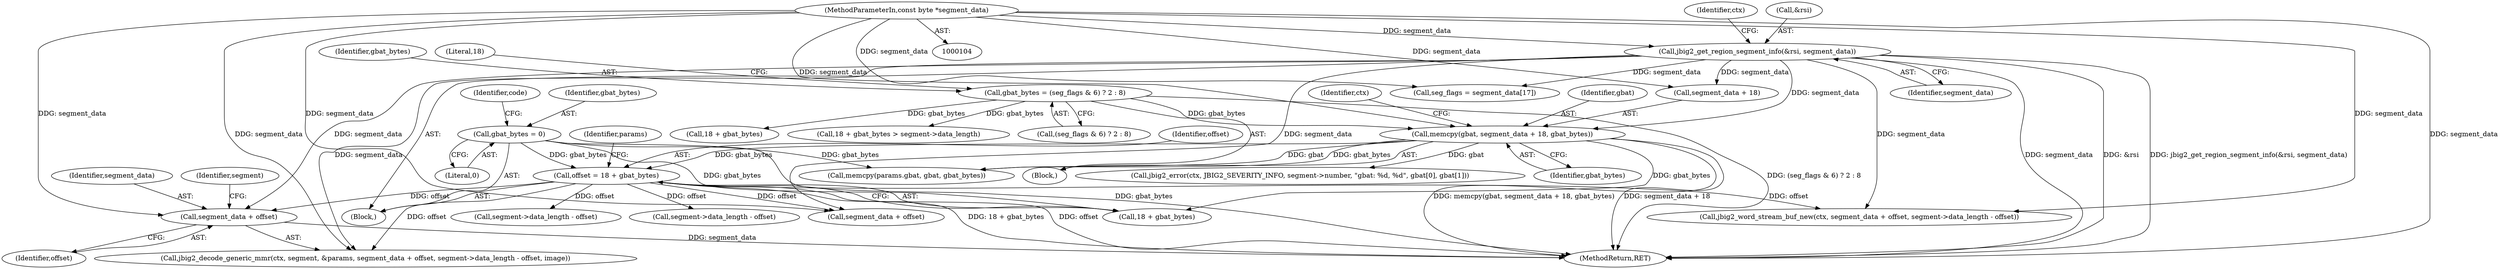 digraph "0_ghostscript_e698d5c11d27212aa1098bc5b1673a3378563092_0@pointer" {
"1000343" [label="(Call,segment_data + offset)"];
"1000152" [label="(Call,jbig2_get_region_segment_info(&rsi, segment_data))"];
"1000107" [label="(MethodParameterIn,const byte *segment_data)"];
"1000255" [label="(Call,offset = 18 + gbat_bytes)"];
"1000114" [label="(Call,gbat_bytes = 0)"];
"1000236" [label="(Call,memcpy(gbat, segment_data + 18, gbat_bytes))"];
"1000212" [label="(Call,gbat_bytes = (seg_flags & 6) ? 2 : 8)"];
"1000391" [label="(Call,segment_data + offset)"];
"1000155" [label="(Identifier,segment_data)"];
"1000120" [label="(Identifier,code)"];
"1000344" [label="(Identifier,segment_data)"];
"1000348" [label="(Identifier,segment)"];
"1000257" [label="(Call,18 + gbat_bytes)"];
"1000178" [label="(Call,seg_flags = segment_data[17])"];
"1000223" [label="(Literal,18)"];
"1000255" [label="(Call,offset = 18 + gbat_bytes)"];
"1000157" [label="(Identifier,ctx)"];
"1000108" [label="(Block,)"];
"1000262" [label="(Identifier,params)"];
"1000213" [label="(Identifier,gbat_bytes)"];
"1000116" [label="(Literal,0)"];
"1000243" [label="(Identifier,ctx)"];
"1000237" [label="(Identifier,gbat)"];
"1000389" [label="(Call,jbig2_word_stream_buf_new(ctx, segment_data + offset, segment->data_length - offset))"];
"1000222" [label="(Call,18 + gbat_bytes)"];
"1000242" [label="(Call,jbig2_error(ctx, JBIG2_SEVERITY_INFO, segment->number, \"gbat: %d, %d\", gbat[0], gbat[1]))"];
"1000153" [label="(Call,&rsi)"];
"1000221" [label="(Call,18 + gbat_bytes > segment->data_length)"];
"1000338" [label="(Call,jbig2_decode_generic_mmr(ctx, segment, &params, segment_data + offset, segment->data_length - offset, image))"];
"1000256" [label="(Identifier,offset)"];
"1000241" [label="(Identifier,gbat_bytes)"];
"1000495" [label="(MethodReturn,RET)"];
"1000290" [label="(Call,memcpy(params.gbat, gbat, gbat_bytes))"];
"1000346" [label="(Call,segment->data_length - offset)"];
"1000212" [label="(Call,gbat_bytes = (seg_flags & 6) ? 2 : 8)"];
"1000107" [label="(MethodParameterIn,const byte *segment_data)"];
"1000345" [label="(Identifier,offset)"];
"1000115" [label="(Identifier,gbat_bytes)"];
"1000394" [label="(Call,segment->data_length - offset)"];
"1000211" [label="(Block,)"];
"1000214" [label="(Call,(seg_flags & 6) ? 2 : 8)"];
"1000238" [label="(Call,segment_data + 18)"];
"1000152" [label="(Call,jbig2_get_region_segment_info(&rsi, segment_data))"];
"1000114" [label="(Call,gbat_bytes = 0)"];
"1000236" [label="(Call,memcpy(gbat, segment_data + 18, gbat_bytes))"];
"1000343" [label="(Call,segment_data + offset)"];
"1000343" -> "1000338"  [label="AST: "];
"1000343" -> "1000345"  [label="CFG: "];
"1000344" -> "1000343"  [label="AST: "];
"1000345" -> "1000343"  [label="AST: "];
"1000348" -> "1000343"  [label="CFG: "];
"1000343" -> "1000495"  [label="DDG: segment_data"];
"1000152" -> "1000343"  [label="DDG: segment_data"];
"1000107" -> "1000343"  [label="DDG: segment_data"];
"1000255" -> "1000343"  [label="DDG: offset"];
"1000152" -> "1000108"  [label="AST: "];
"1000152" -> "1000155"  [label="CFG: "];
"1000153" -> "1000152"  [label="AST: "];
"1000155" -> "1000152"  [label="AST: "];
"1000157" -> "1000152"  [label="CFG: "];
"1000152" -> "1000495"  [label="DDG: jbig2_get_region_segment_info(&rsi, segment_data)"];
"1000152" -> "1000495"  [label="DDG: segment_data"];
"1000152" -> "1000495"  [label="DDG: &rsi"];
"1000107" -> "1000152"  [label="DDG: segment_data"];
"1000152" -> "1000178"  [label="DDG: segment_data"];
"1000152" -> "1000236"  [label="DDG: segment_data"];
"1000152" -> "1000238"  [label="DDG: segment_data"];
"1000152" -> "1000338"  [label="DDG: segment_data"];
"1000152" -> "1000389"  [label="DDG: segment_data"];
"1000152" -> "1000391"  [label="DDG: segment_data"];
"1000107" -> "1000104"  [label="AST: "];
"1000107" -> "1000495"  [label="DDG: segment_data"];
"1000107" -> "1000178"  [label="DDG: segment_data"];
"1000107" -> "1000236"  [label="DDG: segment_data"];
"1000107" -> "1000238"  [label="DDG: segment_data"];
"1000107" -> "1000338"  [label="DDG: segment_data"];
"1000107" -> "1000389"  [label="DDG: segment_data"];
"1000107" -> "1000391"  [label="DDG: segment_data"];
"1000255" -> "1000108"  [label="AST: "];
"1000255" -> "1000257"  [label="CFG: "];
"1000256" -> "1000255"  [label="AST: "];
"1000257" -> "1000255"  [label="AST: "];
"1000262" -> "1000255"  [label="CFG: "];
"1000255" -> "1000495"  [label="DDG: 18 + gbat_bytes"];
"1000255" -> "1000495"  [label="DDG: offset"];
"1000114" -> "1000255"  [label="DDG: gbat_bytes"];
"1000236" -> "1000255"  [label="DDG: gbat_bytes"];
"1000255" -> "1000338"  [label="DDG: offset"];
"1000255" -> "1000346"  [label="DDG: offset"];
"1000255" -> "1000389"  [label="DDG: offset"];
"1000255" -> "1000391"  [label="DDG: offset"];
"1000255" -> "1000394"  [label="DDG: offset"];
"1000114" -> "1000108"  [label="AST: "];
"1000114" -> "1000116"  [label="CFG: "];
"1000115" -> "1000114"  [label="AST: "];
"1000116" -> "1000114"  [label="AST: "];
"1000120" -> "1000114"  [label="CFG: "];
"1000114" -> "1000495"  [label="DDG: gbat_bytes"];
"1000114" -> "1000257"  [label="DDG: gbat_bytes"];
"1000114" -> "1000290"  [label="DDG: gbat_bytes"];
"1000236" -> "1000211"  [label="AST: "];
"1000236" -> "1000241"  [label="CFG: "];
"1000237" -> "1000236"  [label="AST: "];
"1000238" -> "1000236"  [label="AST: "];
"1000241" -> "1000236"  [label="AST: "];
"1000243" -> "1000236"  [label="CFG: "];
"1000236" -> "1000495"  [label="DDG: memcpy(gbat, segment_data + 18, gbat_bytes)"];
"1000236" -> "1000495"  [label="DDG: segment_data + 18"];
"1000212" -> "1000236"  [label="DDG: gbat_bytes"];
"1000236" -> "1000242"  [label="DDG: gbat"];
"1000236" -> "1000257"  [label="DDG: gbat_bytes"];
"1000236" -> "1000290"  [label="DDG: gbat"];
"1000236" -> "1000290"  [label="DDG: gbat_bytes"];
"1000212" -> "1000211"  [label="AST: "];
"1000212" -> "1000214"  [label="CFG: "];
"1000213" -> "1000212"  [label="AST: "];
"1000214" -> "1000212"  [label="AST: "];
"1000223" -> "1000212"  [label="CFG: "];
"1000212" -> "1000495"  [label="DDG: (seg_flags & 6) ? 2 : 8"];
"1000212" -> "1000221"  [label="DDG: gbat_bytes"];
"1000212" -> "1000222"  [label="DDG: gbat_bytes"];
}
